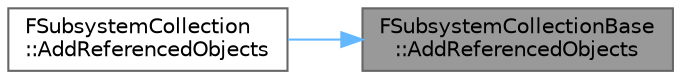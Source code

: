 digraph "FSubsystemCollectionBase::AddReferencedObjects"
{
 // INTERACTIVE_SVG=YES
 // LATEX_PDF_SIZE
  bgcolor="transparent";
  edge [fontname=Helvetica,fontsize=10,labelfontname=Helvetica,labelfontsize=10];
  node [fontname=Helvetica,fontsize=10,shape=box,height=0.2,width=0.4];
  rankdir="RL";
  Node1 [id="Node000001",label="FSubsystemCollectionBase\l::AddReferencedObjects",height=0.2,width=0.4,color="gray40", fillcolor="grey60", style="filled", fontcolor="black",tooltip="Collect references held by this collection."];
  Node1 -> Node2 [id="edge1_Node000001_Node000002",dir="back",color="steelblue1",style="solid",tooltip=" "];
  Node2 [id="Node000002",label="FSubsystemCollection\l::AddReferencedObjects",height=0.2,width=0.4,color="grey40", fillcolor="white", style="filled",URL="$d6/d17/classFSubsystemCollection.html#a4ab6aa2495532265023dc4fab95737a1",tooltip="Pure virtual that must be overloaded by the inheriting class."];
}
